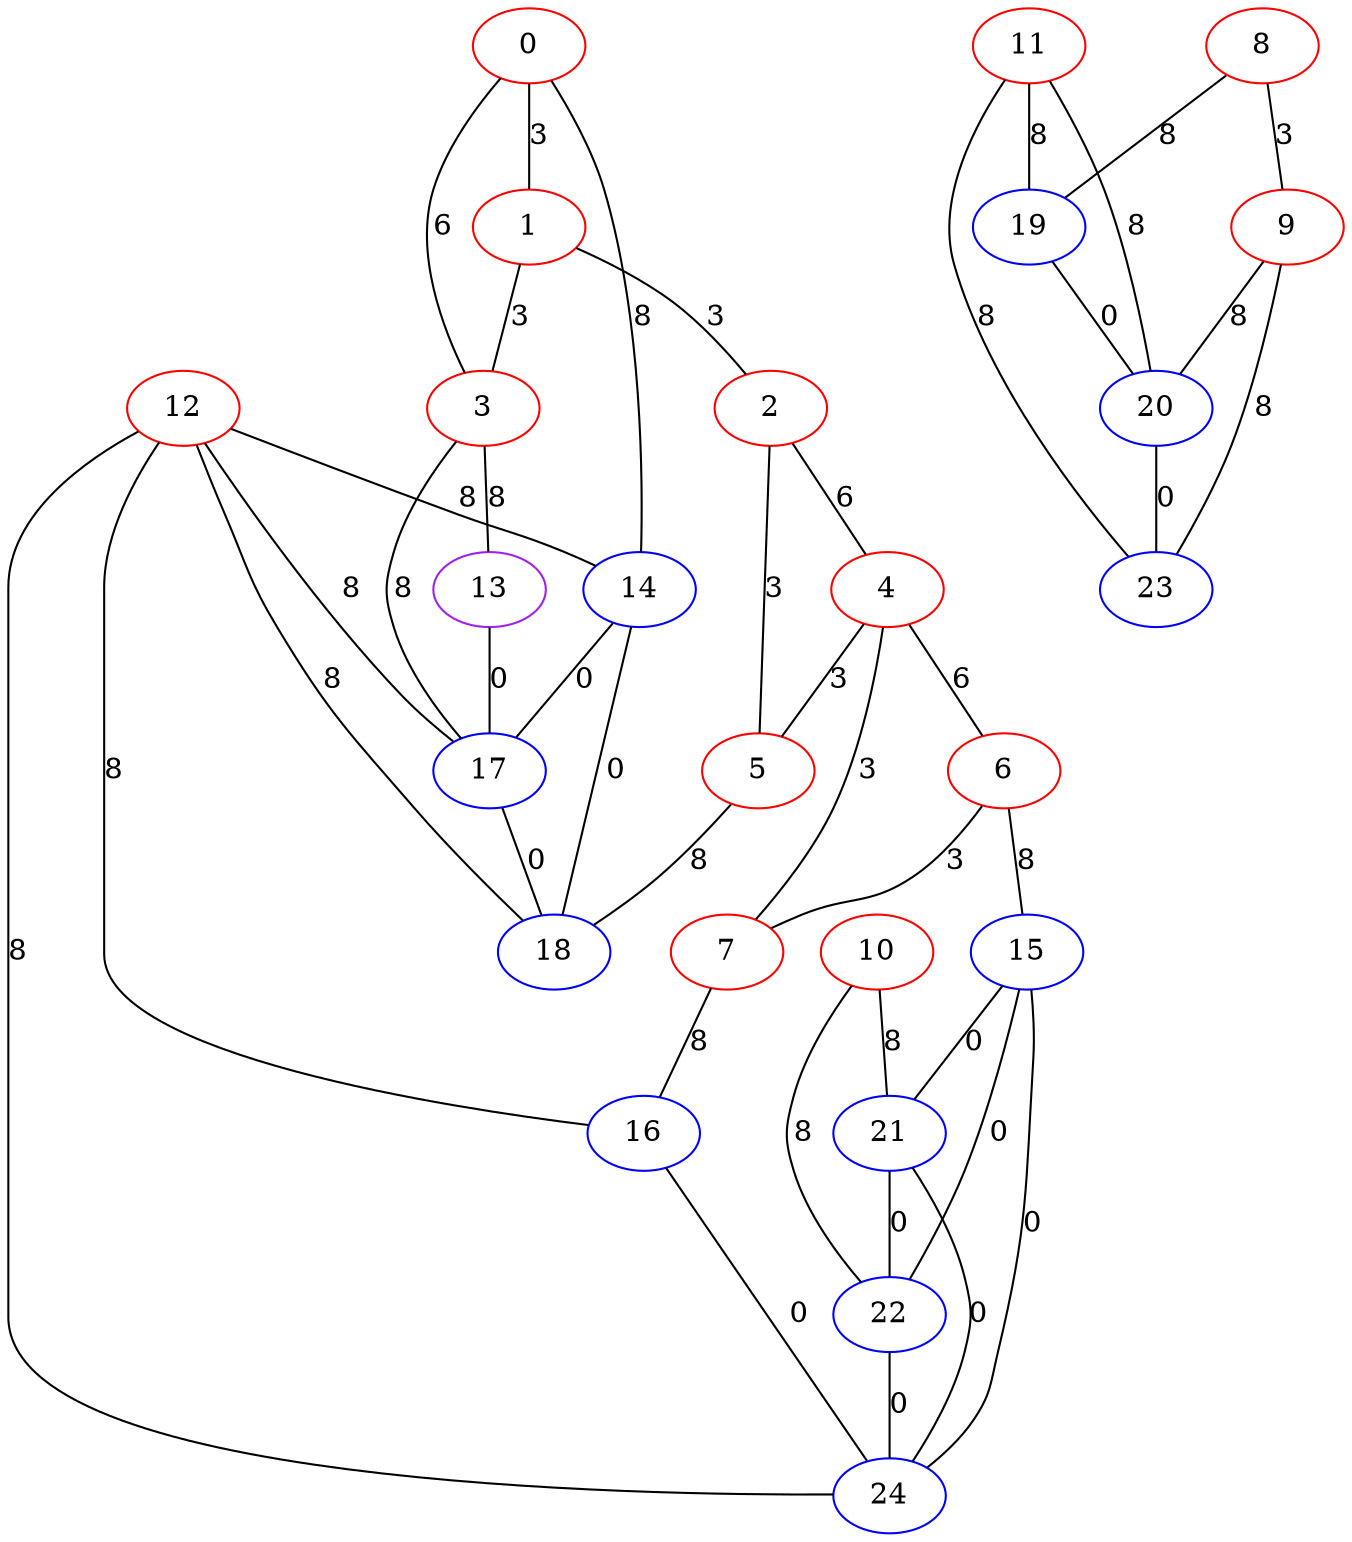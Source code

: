 graph "" {
0 [color=red, weight=1];
1 [color=red, weight=1];
2 [color=red, weight=1];
3 [color=red, weight=1];
4 [color=red, weight=1];
5 [color=red, weight=1];
6 [color=red, weight=1];
7 [color=red, weight=1];
8 [color=red, weight=1];
9 [color=red, weight=1];
10 [color=red, weight=1];
11 [color=red, weight=1];
12 [color=red, weight=1];
13 [color=purple, weight=4];
14 [color=blue, weight=3];
15 [color=blue, weight=3];
16 [color=blue, weight=3];
17 [color=blue, weight=3];
18 [color=blue, weight=3];
19 [color=blue, weight=3];
20 [color=blue, weight=3];
21 [color=blue, weight=3];
22 [color=blue, weight=3];
23 [color=blue, weight=3];
24 [color=blue, weight=3];
0 -- 1  [key=0, label=3];
0 -- 3  [key=0, label=6];
0 -- 14  [key=0, label=8];
1 -- 2  [key=0, label=3];
1 -- 3  [key=0, label=3];
2 -- 4  [key=0, label=6];
2 -- 5  [key=0, label=3];
3 -- 13  [key=0, label=8];
3 -- 17  [key=0, label=8];
4 -- 5  [key=0, label=3];
4 -- 6  [key=0, label=6];
4 -- 7  [key=0, label=3];
5 -- 18  [key=0, label=8];
6 -- 15  [key=0, label=8];
6 -- 7  [key=0, label=3];
7 -- 16  [key=0, label=8];
8 -- 9  [key=0, label=3];
8 -- 19  [key=0, label=8];
9 -- 20  [key=0, label=8];
9 -- 23  [key=0, label=8];
10 -- 21  [key=0, label=8];
10 -- 22  [key=0, label=8];
11 -- 19  [key=0, label=8];
11 -- 20  [key=0, label=8];
11 -- 23  [key=0, label=8];
12 -- 16  [key=0, label=8];
12 -- 24  [key=0, label=8];
12 -- 18  [key=0, label=8];
12 -- 14  [key=0, label=8];
12 -- 17  [key=0, label=8];
13 -- 17  [key=0, label=0];
14 -- 17  [key=0, label=0];
14 -- 18  [key=0, label=0];
15 -- 24  [key=0, label=0];
15 -- 21  [key=0, label=0];
15 -- 22  [key=0, label=0];
16 -- 24  [key=0, label=0];
17 -- 18  [key=0, label=0];
19 -- 20  [key=0, label=0];
20 -- 23  [key=0, label=0];
21 -- 24  [key=0, label=0];
21 -- 22  [key=0, label=0];
22 -- 24  [key=0, label=0];
}
